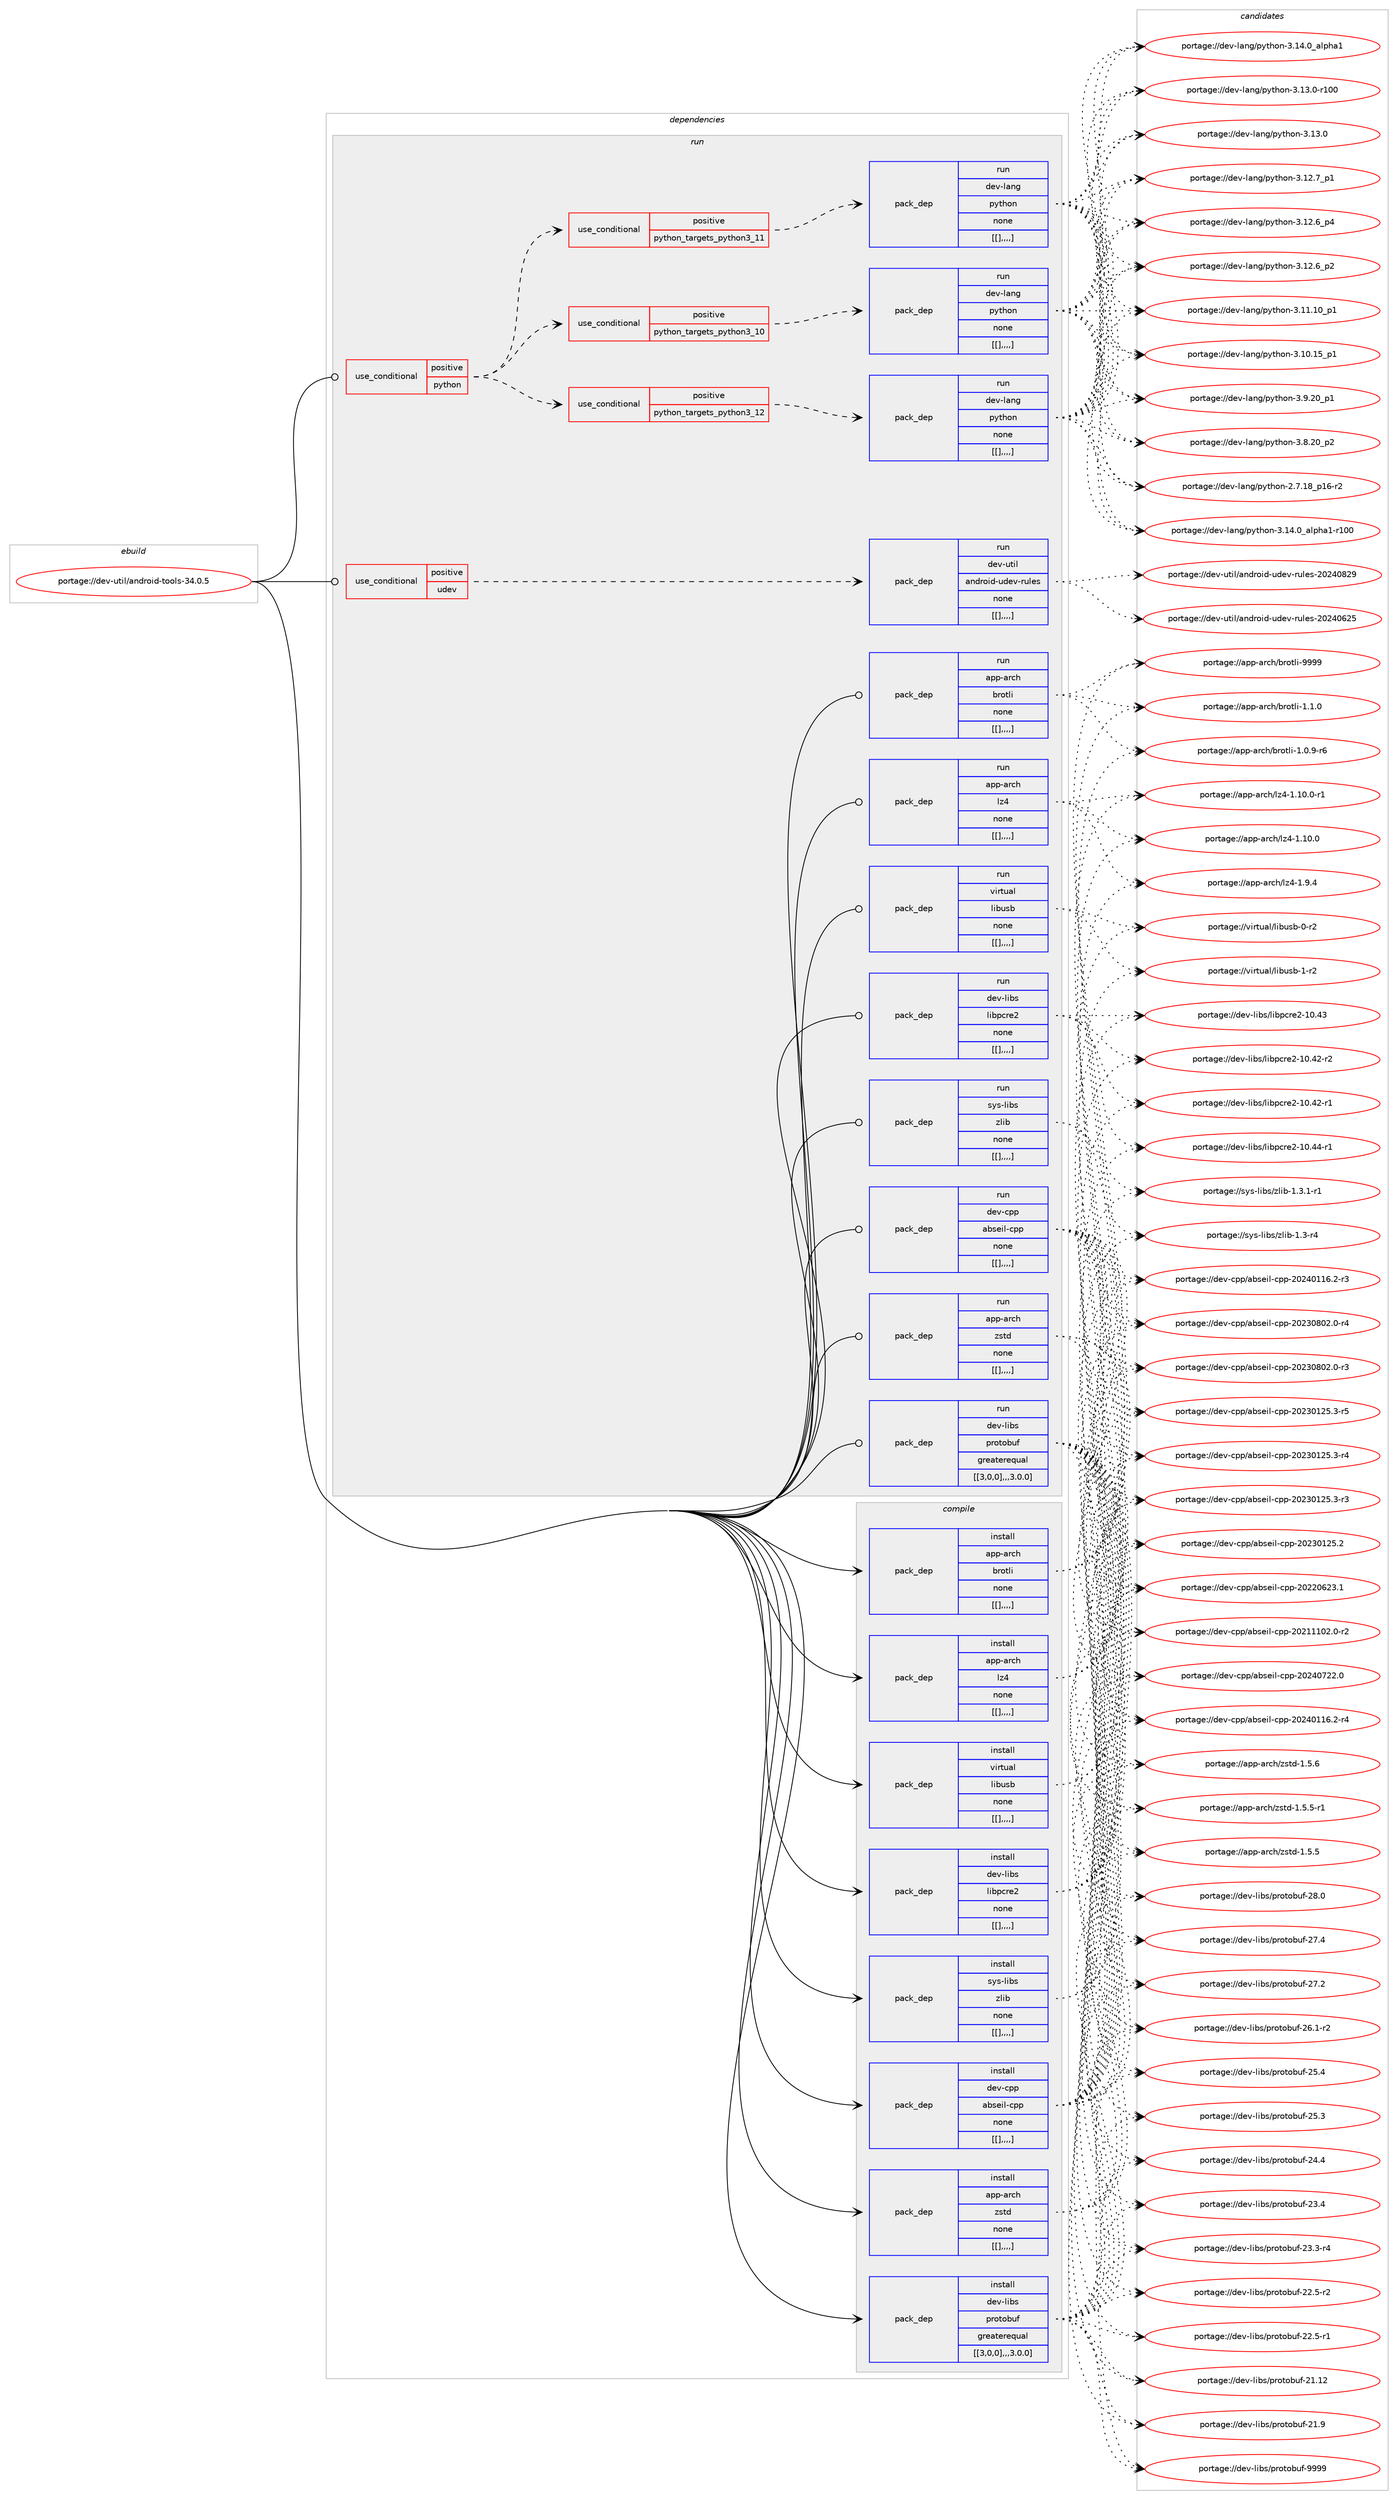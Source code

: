 digraph prolog {

# *************
# Graph options
# *************

newrank=true;
concentrate=true;
compound=true;
graph [rankdir=LR,fontname=Helvetica,fontsize=10,ranksep=1.5];#, ranksep=2.5, nodesep=0.2];
edge  [arrowhead=vee];
node  [fontname=Helvetica,fontsize=10];

# **********
# The ebuild
# **********

subgraph cluster_leftcol {
color=gray;
label=<<i>ebuild</i>>;
id [label="portage://dev-util/android-tools-34.0.5", color=red, width=4, href="../dev-util/android-tools-34.0.5.svg"];
}

# ****************
# The dependencies
# ****************

subgraph cluster_midcol {
color=gray;
label=<<i>dependencies</i>>;
subgraph cluster_compile {
fillcolor="#eeeeee";
style=filled;
label=<<i>compile</i>>;
subgraph pack157408 {
dependency222930 [label=<<TABLE BORDER="0" CELLBORDER="1" CELLSPACING="0" CELLPADDING="4" WIDTH="220"><TR><TD ROWSPAN="6" CELLPADDING="30">pack_dep</TD></TR><TR><TD WIDTH="110">install</TD></TR><TR><TD>app-arch</TD></TR><TR><TD>brotli</TD></TR><TR><TD>none</TD></TR><TR><TD>[[],,,,]</TD></TR></TABLE>>, shape=none, color=blue];
}
id:e -> dependency222930:w [weight=20,style="solid",arrowhead="vee"];
subgraph pack157410 {
dependency222935 [label=<<TABLE BORDER="0" CELLBORDER="1" CELLSPACING="0" CELLPADDING="4" WIDTH="220"><TR><TD ROWSPAN="6" CELLPADDING="30">pack_dep</TD></TR><TR><TD WIDTH="110">install</TD></TR><TR><TD>app-arch</TD></TR><TR><TD>lz4</TD></TR><TR><TD>none</TD></TR><TR><TD>[[],,,,]</TD></TR></TABLE>>, shape=none, color=blue];
}
id:e -> dependency222935:w [weight=20,style="solid",arrowhead="vee"];
subgraph pack157416 {
dependency222939 [label=<<TABLE BORDER="0" CELLBORDER="1" CELLSPACING="0" CELLPADDING="4" WIDTH="220"><TR><TD ROWSPAN="6" CELLPADDING="30">pack_dep</TD></TR><TR><TD WIDTH="110">install</TD></TR><TR><TD>app-arch</TD></TR><TR><TD>zstd</TD></TR><TR><TD>none</TD></TR><TR><TD>[[],,,,]</TD></TR></TABLE>>, shape=none, color=blue];
}
id:e -> dependency222939:w [weight=20,style="solid",arrowhead="vee"];
subgraph pack157418 {
dependency222941 [label=<<TABLE BORDER="0" CELLBORDER="1" CELLSPACING="0" CELLPADDING="4" WIDTH="220"><TR><TD ROWSPAN="6" CELLPADDING="30">pack_dep</TD></TR><TR><TD WIDTH="110">install</TD></TR><TR><TD>dev-cpp</TD></TR><TR><TD>abseil-cpp</TD></TR><TR><TD>none</TD></TR><TR><TD>[[],,,,]</TD></TR></TABLE>>, shape=none, color=blue];
}
id:e -> dependency222941:w [weight=20,style="solid",arrowhead="vee"];
subgraph pack157420 {
dependency222944 [label=<<TABLE BORDER="0" CELLBORDER="1" CELLSPACING="0" CELLPADDING="4" WIDTH="220"><TR><TD ROWSPAN="6" CELLPADDING="30">pack_dep</TD></TR><TR><TD WIDTH="110">install</TD></TR><TR><TD>dev-libs</TD></TR><TR><TD>libpcre2</TD></TR><TR><TD>none</TD></TR><TR><TD>[[],,,,]</TD></TR></TABLE>>, shape=none, color=blue];
}
id:e -> dependency222944:w [weight=20,style="solid",arrowhead="vee"];
subgraph pack157426 {
dependency222950 [label=<<TABLE BORDER="0" CELLBORDER="1" CELLSPACING="0" CELLPADDING="4" WIDTH="220"><TR><TD ROWSPAN="6" CELLPADDING="30">pack_dep</TD></TR><TR><TD WIDTH="110">install</TD></TR><TR><TD>dev-libs</TD></TR><TR><TD>protobuf</TD></TR><TR><TD>greaterequal</TD></TR><TR><TD>[[3,0,0],,,3.0.0]</TD></TR></TABLE>>, shape=none, color=blue];
}
id:e -> dependency222950:w [weight=20,style="solid",arrowhead="vee"];
subgraph pack157433 {
dependency222957 [label=<<TABLE BORDER="0" CELLBORDER="1" CELLSPACING="0" CELLPADDING="4" WIDTH="220"><TR><TD ROWSPAN="6" CELLPADDING="30">pack_dep</TD></TR><TR><TD WIDTH="110">install</TD></TR><TR><TD>sys-libs</TD></TR><TR><TD>zlib</TD></TR><TR><TD>none</TD></TR><TR><TD>[[],,,,]</TD></TR></TABLE>>, shape=none, color=blue];
}
id:e -> dependency222957:w [weight=20,style="solid",arrowhead="vee"];
subgraph pack157447 {
dependency222970 [label=<<TABLE BORDER="0" CELLBORDER="1" CELLSPACING="0" CELLPADDING="4" WIDTH="220"><TR><TD ROWSPAN="6" CELLPADDING="30">pack_dep</TD></TR><TR><TD WIDTH="110">install</TD></TR><TR><TD>virtual</TD></TR><TR><TD>libusb</TD></TR><TR><TD>none</TD></TR><TR><TD>[[],,,,]</TD></TR></TABLE>>, shape=none, color=blue];
}
id:e -> dependency222970:w [weight=20,style="solid",arrowhead="vee"];
}
subgraph cluster_compileandrun {
fillcolor="#eeeeee";
style=filled;
label=<<i>compile and run</i>>;
}
subgraph cluster_run {
fillcolor="#eeeeee";
style=filled;
label=<<i>run</i>>;
subgraph cond64018 {
dependency222974 [label=<<TABLE BORDER="0" CELLBORDER="1" CELLSPACING="0" CELLPADDING="4"><TR><TD ROWSPAN="3" CELLPADDING="10">use_conditional</TD></TR><TR><TD>positive</TD></TR><TR><TD>python</TD></TR></TABLE>>, shape=none, color=red];
subgraph cond64020 {
dependency222977 [label=<<TABLE BORDER="0" CELLBORDER="1" CELLSPACING="0" CELLPADDING="4"><TR><TD ROWSPAN="3" CELLPADDING="10">use_conditional</TD></TR><TR><TD>positive</TD></TR><TR><TD>python_targets_python3_10</TD></TR></TABLE>>, shape=none, color=red];
subgraph pack157453 {
dependency222981 [label=<<TABLE BORDER="0" CELLBORDER="1" CELLSPACING="0" CELLPADDING="4" WIDTH="220"><TR><TD ROWSPAN="6" CELLPADDING="30">pack_dep</TD></TR><TR><TD WIDTH="110">run</TD></TR><TR><TD>dev-lang</TD></TR><TR><TD>python</TD></TR><TR><TD>none</TD></TR><TR><TD>[[],,,,]</TD></TR></TABLE>>, shape=none, color=blue];
}
dependency222977:e -> dependency222981:w [weight=20,style="dashed",arrowhead="vee"];
}
dependency222974:e -> dependency222977:w [weight=20,style="dashed",arrowhead="vee"];
subgraph cond64024 {
dependency222987 [label=<<TABLE BORDER="0" CELLBORDER="1" CELLSPACING="0" CELLPADDING="4"><TR><TD ROWSPAN="3" CELLPADDING="10">use_conditional</TD></TR><TR><TD>positive</TD></TR><TR><TD>python_targets_python3_11</TD></TR></TABLE>>, shape=none, color=red];
subgraph pack157461 {
dependency222990 [label=<<TABLE BORDER="0" CELLBORDER="1" CELLSPACING="0" CELLPADDING="4" WIDTH="220"><TR><TD ROWSPAN="6" CELLPADDING="30">pack_dep</TD></TR><TR><TD WIDTH="110">run</TD></TR><TR><TD>dev-lang</TD></TR><TR><TD>python</TD></TR><TR><TD>none</TD></TR><TR><TD>[[],,,,]</TD></TR></TABLE>>, shape=none, color=blue];
}
dependency222987:e -> dependency222990:w [weight=20,style="dashed",arrowhead="vee"];
}
dependency222974:e -> dependency222987:w [weight=20,style="dashed",arrowhead="vee"];
subgraph cond64026 {
dependency222998 [label=<<TABLE BORDER="0" CELLBORDER="1" CELLSPACING="0" CELLPADDING="4"><TR><TD ROWSPAN="3" CELLPADDING="10">use_conditional</TD></TR><TR><TD>positive</TD></TR><TR><TD>python_targets_python3_12</TD></TR></TABLE>>, shape=none, color=red];
subgraph pack157471 {
dependency223011 [label=<<TABLE BORDER="0" CELLBORDER="1" CELLSPACING="0" CELLPADDING="4" WIDTH="220"><TR><TD ROWSPAN="6" CELLPADDING="30">pack_dep</TD></TR><TR><TD WIDTH="110">run</TD></TR><TR><TD>dev-lang</TD></TR><TR><TD>python</TD></TR><TR><TD>none</TD></TR><TR><TD>[[],,,,]</TD></TR></TABLE>>, shape=none, color=blue];
}
dependency222998:e -> dependency223011:w [weight=20,style="dashed",arrowhead="vee"];
}
dependency222974:e -> dependency222998:w [weight=20,style="dashed",arrowhead="vee"];
}
id:e -> dependency222974:w [weight=20,style="solid",arrowhead="odot"];
subgraph cond64030 {
dependency223016 [label=<<TABLE BORDER="0" CELLBORDER="1" CELLSPACING="0" CELLPADDING="4"><TR><TD ROWSPAN="3" CELLPADDING="10">use_conditional</TD></TR><TR><TD>positive</TD></TR><TR><TD>udev</TD></TR></TABLE>>, shape=none, color=red];
subgraph pack157496 {
dependency223034 [label=<<TABLE BORDER="0" CELLBORDER="1" CELLSPACING="0" CELLPADDING="4" WIDTH="220"><TR><TD ROWSPAN="6" CELLPADDING="30">pack_dep</TD></TR><TR><TD WIDTH="110">run</TD></TR><TR><TD>dev-util</TD></TR><TR><TD>android-udev-rules</TD></TR><TR><TD>none</TD></TR><TR><TD>[[],,,,]</TD></TR></TABLE>>, shape=none, color=blue];
}
dependency223016:e -> dependency223034:w [weight=20,style="dashed",arrowhead="vee"];
}
id:e -> dependency223016:w [weight=20,style="solid",arrowhead="odot"];
subgraph pack157499 {
dependency223046 [label=<<TABLE BORDER="0" CELLBORDER="1" CELLSPACING="0" CELLPADDING="4" WIDTH="220"><TR><TD ROWSPAN="6" CELLPADDING="30">pack_dep</TD></TR><TR><TD WIDTH="110">run</TD></TR><TR><TD>app-arch</TD></TR><TR><TD>brotli</TD></TR><TR><TD>none</TD></TR><TR><TD>[[],,,,]</TD></TR></TABLE>>, shape=none, color=blue];
}
id:e -> dependency223046:w [weight=20,style="solid",arrowhead="odot"];
subgraph pack157508 {
dependency223058 [label=<<TABLE BORDER="0" CELLBORDER="1" CELLSPACING="0" CELLPADDING="4" WIDTH="220"><TR><TD ROWSPAN="6" CELLPADDING="30">pack_dep</TD></TR><TR><TD WIDTH="110">run</TD></TR><TR><TD>app-arch</TD></TR><TR><TD>lz4</TD></TR><TR><TD>none</TD></TR><TR><TD>[[],,,,]</TD></TR></TABLE>>, shape=none, color=blue];
}
id:e -> dependency223058:w [weight=20,style="solid",arrowhead="odot"];
subgraph pack157516 {
dependency223060 [label=<<TABLE BORDER="0" CELLBORDER="1" CELLSPACING="0" CELLPADDING="4" WIDTH="220"><TR><TD ROWSPAN="6" CELLPADDING="30">pack_dep</TD></TR><TR><TD WIDTH="110">run</TD></TR><TR><TD>app-arch</TD></TR><TR><TD>zstd</TD></TR><TR><TD>none</TD></TR><TR><TD>[[],,,,]</TD></TR></TABLE>>, shape=none, color=blue];
}
id:e -> dependency223060:w [weight=20,style="solid",arrowhead="odot"];
subgraph pack157518 {
dependency223078 [label=<<TABLE BORDER="0" CELLBORDER="1" CELLSPACING="0" CELLPADDING="4" WIDTH="220"><TR><TD ROWSPAN="6" CELLPADDING="30">pack_dep</TD></TR><TR><TD WIDTH="110">run</TD></TR><TR><TD>dev-cpp</TD></TR><TR><TD>abseil-cpp</TD></TR><TR><TD>none</TD></TR><TR><TD>[[],,,,]</TD></TR></TABLE>>, shape=none, color=blue];
}
id:e -> dependency223078:w [weight=20,style="solid",arrowhead="odot"];
subgraph pack157545 {
dependency223142 [label=<<TABLE BORDER="0" CELLBORDER="1" CELLSPACING="0" CELLPADDING="4" WIDTH="220"><TR><TD ROWSPAN="6" CELLPADDING="30">pack_dep</TD></TR><TR><TD WIDTH="110">run</TD></TR><TR><TD>dev-libs</TD></TR><TR><TD>libpcre2</TD></TR><TR><TD>none</TD></TR><TR><TD>[[],,,,]</TD></TR></TABLE>>, shape=none, color=blue];
}
id:e -> dependency223142:w [weight=20,style="solid",arrowhead="odot"];
subgraph pack157581 {
dependency223146 [label=<<TABLE BORDER="0" CELLBORDER="1" CELLSPACING="0" CELLPADDING="4" WIDTH="220"><TR><TD ROWSPAN="6" CELLPADDING="30">pack_dep</TD></TR><TR><TD WIDTH="110">run</TD></TR><TR><TD>dev-libs</TD></TR><TR><TD>protobuf</TD></TR><TR><TD>greaterequal</TD></TR><TR><TD>[[3,0,0],,,3.0.0]</TD></TR></TABLE>>, shape=none, color=blue];
}
id:e -> dependency223146:w [weight=20,style="solid",arrowhead="odot"];
subgraph pack157595 {
dependency223167 [label=<<TABLE BORDER="0" CELLBORDER="1" CELLSPACING="0" CELLPADDING="4" WIDTH="220"><TR><TD ROWSPAN="6" CELLPADDING="30">pack_dep</TD></TR><TR><TD WIDTH="110">run</TD></TR><TR><TD>sys-libs</TD></TR><TR><TD>zlib</TD></TR><TR><TD>none</TD></TR><TR><TD>[[],,,,]</TD></TR></TABLE>>, shape=none, color=blue];
}
id:e -> dependency223167:w [weight=20,style="solid",arrowhead="odot"];
subgraph pack157599 {
dependency223174 [label=<<TABLE BORDER="0" CELLBORDER="1" CELLSPACING="0" CELLPADDING="4" WIDTH="220"><TR><TD ROWSPAN="6" CELLPADDING="30">pack_dep</TD></TR><TR><TD WIDTH="110">run</TD></TR><TR><TD>virtual</TD></TR><TR><TD>libusb</TD></TR><TR><TD>none</TD></TR><TR><TD>[[],,,,]</TD></TR></TABLE>>, shape=none, color=blue];
}
id:e -> dependency223174:w [weight=20,style="solid",arrowhead="odot"];
}
}

# **************
# The candidates
# **************

subgraph cluster_choices {
rank=same;
color=gray;
label=<<i>candidates</i>>;

subgraph choice157481 {
color=black;
nodesep=1;
choice9711211245971149910447981141111161081054557575757 [label="portage://app-arch/brotli-9999", color=red, width=4,href="../app-arch/brotli-9999.svg"];
choice971121124597114991044798114111116108105454946494648 [label="portage://app-arch/brotli-1.1.0", color=red, width=4,href="../app-arch/brotli-1.1.0.svg"];
choice9711211245971149910447981141111161081054549464846574511454 [label="portage://app-arch/brotli-1.0.9-r6", color=red, width=4,href="../app-arch/brotli-1.0.9-r6.svg"];
dependency222930:e -> choice9711211245971149910447981141111161081054557575757:w [style=dotted,weight="100"];
dependency222930:e -> choice971121124597114991044798114111116108105454946494648:w [style=dotted,weight="100"];
dependency222930:e -> choice9711211245971149910447981141111161081054549464846574511454:w [style=dotted,weight="100"];
}
subgraph choice157484 {
color=black;
nodesep=1;
choice971121124597114991044710812252454946494846484511449 [label="portage://app-arch/lz4-1.10.0-r1", color=red, width=4,href="../app-arch/lz4-1.10.0-r1.svg"];
choice97112112459711499104471081225245494649484648 [label="portage://app-arch/lz4-1.10.0", color=red, width=4,href="../app-arch/lz4-1.10.0.svg"];
choice971121124597114991044710812252454946574652 [label="portage://app-arch/lz4-1.9.4", color=red, width=4,href="../app-arch/lz4-1.9.4.svg"];
dependency222935:e -> choice971121124597114991044710812252454946494846484511449:w [style=dotted,weight="100"];
dependency222935:e -> choice97112112459711499104471081225245494649484648:w [style=dotted,weight="100"];
dependency222935:e -> choice971121124597114991044710812252454946574652:w [style=dotted,weight="100"];
}
subgraph choice157508 {
color=black;
nodesep=1;
choice9711211245971149910447122115116100454946534654 [label="portage://app-arch/zstd-1.5.6", color=red, width=4,href="../app-arch/zstd-1.5.6.svg"];
choice97112112459711499104471221151161004549465346534511449 [label="portage://app-arch/zstd-1.5.5-r1", color=red, width=4,href="../app-arch/zstd-1.5.5-r1.svg"];
choice9711211245971149910447122115116100454946534653 [label="portage://app-arch/zstd-1.5.5", color=red, width=4,href="../app-arch/zstd-1.5.5.svg"];
dependency222939:e -> choice9711211245971149910447122115116100454946534654:w [style=dotted,weight="100"];
dependency222939:e -> choice97112112459711499104471221151161004549465346534511449:w [style=dotted,weight="100"];
dependency222939:e -> choice9711211245971149910447122115116100454946534653:w [style=dotted,weight="100"];
}
subgraph choice157509 {
color=black;
nodesep=1;
choice100101118459911211247979811510110510845991121124550485052485550504648 [label="portage://dev-cpp/abseil-cpp-20240722.0", color=red, width=4,href="../dev-cpp/abseil-cpp-20240722.0.svg"];
choice1001011184599112112479798115101105108459911211245504850524849495446504511452 [label="portage://dev-cpp/abseil-cpp-20240116.2-r4", color=red, width=4,href="../dev-cpp/abseil-cpp-20240116.2-r4.svg"];
choice1001011184599112112479798115101105108459911211245504850524849495446504511451 [label="portage://dev-cpp/abseil-cpp-20240116.2-r3", color=red, width=4,href="../dev-cpp/abseil-cpp-20240116.2-r3.svg"];
choice1001011184599112112479798115101105108459911211245504850514856485046484511452 [label="portage://dev-cpp/abseil-cpp-20230802.0-r4", color=red, width=4,href="../dev-cpp/abseil-cpp-20230802.0-r4.svg"];
choice1001011184599112112479798115101105108459911211245504850514856485046484511451 [label="portage://dev-cpp/abseil-cpp-20230802.0-r3", color=red, width=4,href="../dev-cpp/abseil-cpp-20230802.0-r3.svg"];
choice1001011184599112112479798115101105108459911211245504850514849505346514511453 [label="portage://dev-cpp/abseil-cpp-20230125.3-r5", color=red, width=4,href="../dev-cpp/abseil-cpp-20230125.3-r5.svg"];
choice1001011184599112112479798115101105108459911211245504850514849505346514511452 [label="portage://dev-cpp/abseil-cpp-20230125.3-r4", color=red, width=4,href="../dev-cpp/abseil-cpp-20230125.3-r4.svg"];
choice1001011184599112112479798115101105108459911211245504850514849505346514511451 [label="portage://dev-cpp/abseil-cpp-20230125.3-r3", color=red, width=4,href="../dev-cpp/abseil-cpp-20230125.3-r3.svg"];
choice100101118459911211247979811510110510845991121124550485051484950534650 [label="portage://dev-cpp/abseil-cpp-20230125.2", color=red, width=4,href="../dev-cpp/abseil-cpp-20230125.2.svg"];
choice100101118459911211247979811510110510845991121124550485050485450514649 [label="portage://dev-cpp/abseil-cpp-20220623.1", color=red, width=4,href="../dev-cpp/abseil-cpp-20220623.1.svg"];
choice1001011184599112112479798115101105108459911211245504850494949485046484511450 [label="portage://dev-cpp/abseil-cpp-20211102.0-r2", color=red, width=4,href="../dev-cpp/abseil-cpp-20211102.0-r2.svg"];
dependency222941:e -> choice100101118459911211247979811510110510845991121124550485052485550504648:w [style=dotted,weight="100"];
dependency222941:e -> choice1001011184599112112479798115101105108459911211245504850524849495446504511452:w [style=dotted,weight="100"];
dependency222941:e -> choice1001011184599112112479798115101105108459911211245504850524849495446504511451:w [style=dotted,weight="100"];
dependency222941:e -> choice1001011184599112112479798115101105108459911211245504850514856485046484511452:w [style=dotted,weight="100"];
dependency222941:e -> choice1001011184599112112479798115101105108459911211245504850514856485046484511451:w [style=dotted,weight="100"];
dependency222941:e -> choice1001011184599112112479798115101105108459911211245504850514849505346514511453:w [style=dotted,weight="100"];
dependency222941:e -> choice1001011184599112112479798115101105108459911211245504850514849505346514511452:w [style=dotted,weight="100"];
dependency222941:e -> choice1001011184599112112479798115101105108459911211245504850514849505346514511451:w [style=dotted,weight="100"];
dependency222941:e -> choice100101118459911211247979811510110510845991121124550485051484950534650:w [style=dotted,weight="100"];
dependency222941:e -> choice100101118459911211247979811510110510845991121124550485050485450514649:w [style=dotted,weight="100"];
dependency222941:e -> choice1001011184599112112479798115101105108459911211245504850494949485046484511450:w [style=dotted,weight="100"];
}
subgraph choice157522 {
color=black;
nodesep=1;
choice1001011184510810598115471081059811299114101504549484652524511449 [label="portage://dev-libs/libpcre2-10.44-r1", color=red, width=4,href="../dev-libs/libpcre2-10.44-r1.svg"];
choice100101118451081059811547108105981129911410150454948465251 [label="portage://dev-libs/libpcre2-10.43", color=red, width=4,href="../dev-libs/libpcre2-10.43.svg"];
choice1001011184510810598115471081059811299114101504549484652504511450 [label="portage://dev-libs/libpcre2-10.42-r2", color=red, width=4,href="../dev-libs/libpcre2-10.42-r2.svg"];
choice1001011184510810598115471081059811299114101504549484652504511449 [label="portage://dev-libs/libpcre2-10.42-r1", color=red, width=4,href="../dev-libs/libpcre2-10.42-r1.svg"];
dependency222944:e -> choice1001011184510810598115471081059811299114101504549484652524511449:w [style=dotted,weight="100"];
dependency222944:e -> choice100101118451081059811547108105981129911410150454948465251:w [style=dotted,weight="100"];
dependency222944:e -> choice1001011184510810598115471081059811299114101504549484652504511450:w [style=dotted,weight="100"];
dependency222944:e -> choice1001011184510810598115471081059811299114101504549484652504511449:w [style=dotted,weight="100"];
}
subgraph choice157530 {
color=black;
nodesep=1;
choice100101118451081059811547112114111116111981171024557575757 [label="portage://dev-libs/protobuf-9999", color=red, width=4,href="../dev-libs/protobuf-9999.svg"];
choice100101118451081059811547112114111116111981171024550564648 [label="portage://dev-libs/protobuf-28.0", color=red, width=4,href="../dev-libs/protobuf-28.0.svg"];
choice100101118451081059811547112114111116111981171024550554652 [label="portage://dev-libs/protobuf-27.4", color=red, width=4,href="../dev-libs/protobuf-27.4.svg"];
choice100101118451081059811547112114111116111981171024550554650 [label="portage://dev-libs/protobuf-27.2", color=red, width=4,href="../dev-libs/protobuf-27.2.svg"];
choice1001011184510810598115471121141111161119811710245505446494511450 [label="portage://dev-libs/protobuf-26.1-r2", color=red, width=4,href="../dev-libs/protobuf-26.1-r2.svg"];
choice100101118451081059811547112114111116111981171024550534652 [label="portage://dev-libs/protobuf-25.4", color=red, width=4,href="../dev-libs/protobuf-25.4.svg"];
choice100101118451081059811547112114111116111981171024550534651 [label="portage://dev-libs/protobuf-25.3", color=red, width=4,href="../dev-libs/protobuf-25.3.svg"];
choice100101118451081059811547112114111116111981171024550524652 [label="portage://dev-libs/protobuf-24.4", color=red, width=4,href="../dev-libs/protobuf-24.4.svg"];
choice100101118451081059811547112114111116111981171024550514652 [label="portage://dev-libs/protobuf-23.4", color=red, width=4,href="../dev-libs/protobuf-23.4.svg"];
choice1001011184510810598115471121141111161119811710245505146514511452 [label="portage://dev-libs/protobuf-23.3-r4", color=red, width=4,href="../dev-libs/protobuf-23.3-r4.svg"];
choice1001011184510810598115471121141111161119811710245505046534511450 [label="portage://dev-libs/protobuf-22.5-r2", color=red, width=4,href="../dev-libs/protobuf-22.5-r2.svg"];
choice1001011184510810598115471121141111161119811710245505046534511449 [label="portage://dev-libs/protobuf-22.5-r1", color=red, width=4,href="../dev-libs/protobuf-22.5-r1.svg"];
choice10010111845108105981154711211411111611198117102455049464950 [label="portage://dev-libs/protobuf-21.12", color=red, width=4,href="../dev-libs/protobuf-21.12.svg"];
choice100101118451081059811547112114111116111981171024550494657 [label="portage://dev-libs/protobuf-21.9", color=red, width=4,href="../dev-libs/protobuf-21.9.svg"];
dependency222950:e -> choice100101118451081059811547112114111116111981171024557575757:w [style=dotted,weight="100"];
dependency222950:e -> choice100101118451081059811547112114111116111981171024550564648:w [style=dotted,weight="100"];
dependency222950:e -> choice100101118451081059811547112114111116111981171024550554652:w [style=dotted,weight="100"];
dependency222950:e -> choice100101118451081059811547112114111116111981171024550554650:w [style=dotted,weight="100"];
dependency222950:e -> choice1001011184510810598115471121141111161119811710245505446494511450:w [style=dotted,weight="100"];
dependency222950:e -> choice100101118451081059811547112114111116111981171024550534652:w [style=dotted,weight="100"];
dependency222950:e -> choice100101118451081059811547112114111116111981171024550534651:w [style=dotted,weight="100"];
dependency222950:e -> choice100101118451081059811547112114111116111981171024550524652:w [style=dotted,weight="100"];
dependency222950:e -> choice100101118451081059811547112114111116111981171024550514652:w [style=dotted,weight="100"];
dependency222950:e -> choice1001011184510810598115471121141111161119811710245505146514511452:w [style=dotted,weight="100"];
dependency222950:e -> choice1001011184510810598115471121141111161119811710245505046534511450:w [style=dotted,weight="100"];
dependency222950:e -> choice1001011184510810598115471121141111161119811710245505046534511449:w [style=dotted,weight="100"];
dependency222950:e -> choice10010111845108105981154711211411111611198117102455049464950:w [style=dotted,weight="100"];
dependency222950:e -> choice100101118451081059811547112114111116111981171024550494657:w [style=dotted,weight="100"];
}
subgraph choice157545 {
color=black;
nodesep=1;
choice115121115451081059811547122108105984549465146494511449 [label="portage://sys-libs/zlib-1.3.1-r1", color=red, width=4,href="../sys-libs/zlib-1.3.1-r1.svg"];
choice11512111545108105981154712210810598454946514511452 [label="portage://sys-libs/zlib-1.3-r4", color=red, width=4,href="../sys-libs/zlib-1.3-r4.svg"];
dependency222957:e -> choice115121115451081059811547122108105984549465146494511449:w [style=dotted,weight="100"];
dependency222957:e -> choice11512111545108105981154712210810598454946514511452:w [style=dotted,weight="100"];
}
subgraph choice157551 {
color=black;
nodesep=1;
choice1181051141161179710847108105981171159845494511450 [label="portage://virtual/libusb-1-r2", color=red, width=4,href="../virtual/libusb-1-r2.svg"];
choice1181051141161179710847108105981171159845484511450 [label="portage://virtual/libusb-0-r2", color=red, width=4,href="../virtual/libusb-0-r2.svg"];
dependency222970:e -> choice1181051141161179710847108105981171159845494511450:w [style=dotted,weight="100"];
dependency222970:e -> choice1181051141161179710847108105981171159845484511450:w [style=dotted,weight="100"];
}
subgraph choice157553 {
color=black;
nodesep=1;
choice100101118451089711010347112121116104111110455146495246489597108112104974945114494848 [label="portage://dev-lang/python-3.14.0_alpha1-r100", color=red, width=4,href="../dev-lang/python-3.14.0_alpha1-r100.svg"];
choice1001011184510897110103471121211161041111104551464952464895971081121049749 [label="portage://dev-lang/python-3.14.0_alpha1", color=red, width=4,href="../dev-lang/python-3.14.0_alpha1.svg"];
choice1001011184510897110103471121211161041111104551464951464845114494848 [label="portage://dev-lang/python-3.13.0-r100", color=red, width=4,href="../dev-lang/python-3.13.0-r100.svg"];
choice10010111845108971101034711212111610411111045514649514648 [label="portage://dev-lang/python-3.13.0", color=red, width=4,href="../dev-lang/python-3.13.0.svg"];
choice100101118451089711010347112121116104111110455146495046559511249 [label="portage://dev-lang/python-3.12.7_p1", color=red, width=4,href="../dev-lang/python-3.12.7_p1.svg"];
choice100101118451089711010347112121116104111110455146495046549511252 [label="portage://dev-lang/python-3.12.6_p4", color=red, width=4,href="../dev-lang/python-3.12.6_p4.svg"];
choice100101118451089711010347112121116104111110455146495046549511250 [label="portage://dev-lang/python-3.12.6_p2", color=red, width=4,href="../dev-lang/python-3.12.6_p2.svg"];
choice10010111845108971101034711212111610411111045514649494649489511249 [label="portage://dev-lang/python-3.11.10_p1", color=red, width=4,href="../dev-lang/python-3.11.10_p1.svg"];
choice10010111845108971101034711212111610411111045514649484649539511249 [label="portage://dev-lang/python-3.10.15_p1", color=red, width=4,href="../dev-lang/python-3.10.15_p1.svg"];
choice100101118451089711010347112121116104111110455146574650489511249 [label="portage://dev-lang/python-3.9.20_p1", color=red, width=4,href="../dev-lang/python-3.9.20_p1.svg"];
choice100101118451089711010347112121116104111110455146564650489511250 [label="portage://dev-lang/python-3.8.20_p2", color=red, width=4,href="../dev-lang/python-3.8.20_p2.svg"];
choice100101118451089711010347112121116104111110455046554649569511249544511450 [label="portage://dev-lang/python-2.7.18_p16-r2", color=red, width=4,href="../dev-lang/python-2.7.18_p16-r2.svg"];
dependency222981:e -> choice100101118451089711010347112121116104111110455146495246489597108112104974945114494848:w [style=dotted,weight="100"];
dependency222981:e -> choice1001011184510897110103471121211161041111104551464952464895971081121049749:w [style=dotted,weight="100"];
dependency222981:e -> choice1001011184510897110103471121211161041111104551464951464845114494848:w [style=dotted,weight="100"];
dependency222981:e -> choice10010111845108971101034711212111610411111045514649514648:w [style=dotted,weight="100"];
dependency222981:e -> choice100101118451089711010347112121116104111110455146495046559511249:w [style=dotted,weight="100"];
dependency222981:e -> choice100101118451089711010347112121116104111110455146495046549511252:w [style=dotted,weight="100"];
dependency222981:e -> choice100101118451089711010347112121116104111110455146495046549511250:w [style=dotted,weight="100"];
dependency222981:e -> choice10010111845108971101034711212111610411111045514649494649489511249:w [style=dotted,weight="100"];
dependency222981:e -> choice10010111845108971101034711212111610411111045514649484649539511249:w [style=dotted,weight="100"];
dependency222981:e -> choice100101118451089711010347112121116104111110455146574650489511249:w [style=dotted,weight="100"];
dependency222981:e -> choice100101118451089711010347112121116104111110455146564650489511250:w [style=dotted,weight="100"];
dependency222981:e -> choice100101118451089711010347112121116104111110455046554649569511249544511450:w [style=dotted,weight="100"];
}
subgraph choice157561 {
color=black;
nodesep=1;
choice100101118451089711010347112121116104111110455146495246489597108112104974945114494848 [label="portage://dev-lang/python-3.14.0_alpha1-r100", color=red, width=4,href="../dev-lang/python-3.14.0_alpha1-r100.svg"];
choice1001011184510897110103471121211161041111104551464952464895971081121049749 [label="portage://dev-lang/python-3.14.0_alpha1", color=red, width=4,href="../dev-lang/python-3.14.0_alpha1.svg"];
choice1001011184510897110103471121211161041111104551464951464845114494848 [label="portage://dev-lang/python-3.13.0-r100", color=red, width=4,href="../dev-lang/python-3.13.0-r100.svg"];
choice10010111845108971101034711212111610411111045514649514648 [label="portage://dev-lang/python-3.13.0", color=red, width=4,href="../dev-lang/python-3.13.0.svg"];
choice100101118451089711010347112121116104111110455146495046559511249 [label="portage://dev-lang/python-3.12.7_p1", color=red, width=4,href="../dev-lang/python-3.12.7_p1.svg"];
choice100101118451089711010347112121116104111110455146495046549511252 [label="portage://dev-lang/python-3.12.6_p4", color=red, width=4,href="../dev-lang/python-3.12.6_p4.svg"];
choice100101118451089711010347112121116104111110455146495046549511250 [label="portage://dev-lang/python-3.12.6_p2", color=red, width=4,href="../dev-lang/python-3.12.6_p2.svg"];
choice10010111845108971101034711212111610411111045514649494649489511249 [label="portage://dev-lang/python-3.11.10_p1", color=red, width=4,href="../dev-lang/python-3.11.10_p1.svg"];
choice10010111845108971101034711212111610411111045514649484649539511249 [label="portage://dev-lang/python-3.10.15_p1", color=red, width=4,href="../dev-lang/python-3.10.15_p1.svg"];
choice100101118451089711010347112121116104111110455146574650489511249 [label="portage://dev-lang/python-3.9.20_p1", color=red, width=4,href="../dev-lang/python-3.9.20_p1.svg"];
choice100101118451089711010347112121116104111110455146564650489511250 [label="portage://dev-lang/python-3.8.20_p2", color=red, width=4,href="../dev-lang/python-3.8.20_p2.svg"];
choice100101118451089711010347112121116104111110455046554649569511249544511450 [label="portage://dev-lang/python-2.7.18_p16-r2", color=red, width=4,href="../dev-lang/python-2.7.18_p16-r2.svg"];
dependency222990:e -> choice100101118451089711010347112121116104111110455146495246489597108112104974945114494848:w [style=dotted,weight="100"];
dependency222990:e -> choice1001011184510897110103471121211161041111104551464952464895971081121049749:w [style=dotted,weight="100"];
dependency222990:e -> choice1001011184510897110103471121211161041111104551464951464845114494848:w [style=dotted,weight="100"];
dependency222990:e -> choice10010111845108971101034711212111610411111045514649514648:w [style=dotted,weight="100"];
dependency222990:e -> choice100101118451089711010347112121116104111110455146495046559511249:w [style=dotted,weight="100"];
dependency222990:e -> choice100101118451089711010347112121116104111110455146495046549511252:w [style=dotted,weight="100"];
dependency222990:e -> choice100101118451089711010347112121116104111110455146495046549511250:w [style=dotted,weight="100"];
dependency222990:e -> choice10010111845108971101034711212111610411111045514649494649489511249:w [style=dotted,weight="100"];
dependency222990:e -> choice10010111845108971101034711212111610411111045514649484649539511249:w [style=dotted,weight="100"];
dependency222990:e -> choice100101118451089711010347112121116104111110455146574650489511249:w [style=dotted,weight="100"];
dependency222990:e -> choice100101118451089711010347112121116104111110455146564650489511250:w [style=dotted,weight="100"];
dependency222990:e -> choice100101118451089711010347112121116104111110455046554649569511249544511450:w [style=dotted,weight="100"];
}
subgraph choice157570 {
color=black;
nodesep=1;
choice100101118451089711010347112121116104111110455146495246489597108112104974945114494848 [label="portage://dev-lang/python-3.14.0_alpha1-r100", color=red, width=4,href="../dev-lang/python-3.14.0_alpha1-r100.svg"];
choice1001011184510897110103471121211161041111104551464952464895971081121049749 [label="portage://dev-lang/python-3.14.0_alpha1", color=red, width=4,href="../dev-lang/python-3.14.0_alpha1.svg"];
choice1001011184510897110103471121211161041111104551464951464845114494848 [label="portage://dev-lang/python-3.13.0-r100", color=red, width=4,href="../dev-lang/python-3.13.0-r100.svg"];
choice10010111845108971101034711212111610411111045514649514648 [label="portage://dev-lang/python-3.13.0", color=red, width=4,href="../dev-lang/python-3.13.0.svg"];
choice100101118451089711010347112121116104111110455146495046559511249 [label="portage://dev-lang/python-3.12.7_p1", color=red, width=4,href="../dev-lang/python-3.12.7_p1.svg"];
choice100101118451089711010347112121116104111110455146495046549511252 [label="portage://dev-lang/python-3.12.6_p4", color=red, width=4,href="../dev-lang/python-3.12.6_p4.svg"];
choice100101118451089711010347112121116104111110455146495046549511250 [label="portage://dev-lang/python-3.12.6_p2", color=red, width=4,href="../dev-lang/python-3.12.6_p2.svg"];
choice10010111845108971101034711212111610411111045514649494649489511249 [label="portage://dev-lang/python-3.11.10_p1", color=red, width=4,href="../dev-lang/python-3.11.10_p1.svg"];
choice10010111845108971101034711212111610411111045514649484649539511249 [label="portage://dev-lang/python-3.10.15_p1", color=red, width=4,href="../dev-lang/python-3.10.15_p1.svg"];
choice100101118451089711010347112121116104111110455146574650489511249 [label="portage://dev-lang/python-3.9.20_p1", color=red, width=4,href="../dev-lang/python-3.9.20_p1.svg"];
choice100101118451089711010347112121116104111110455146564650489511250 [label="portage://dev-lang/python-3.8.20_p2", color=red, width=4,href="../dev-lang/python-3.8.20_p2.svg"];
choice100101118451089711010347112121116104111110455046554649569511249544511450 [label="portage://dev-lang/python-2.7.18_p16-r2", color=red, width=4,href="../dev-lang/python-2.7.18_p16-r2.svg"];
dependency223011:e -> choice100101118451089711010347112121116104111110455146495246489597108112104974945114494848:w [style=dotted,weight="100"];
dependency223011:e -> choice1001011184510897110103471121211161041111104551464952464895971081121049749:w [style=dotted,weight="100"];
dependency223011:e -> choice1001011184510897110103471121211161041111104551464951464845114494848:w [style=dotted,weight="100"];
dependency223011:e -> choice10010111845108971101034711212111610411111045514649514648:w [style=dotted,weight="100"];
dependency223011:e -> choice100101118451089711010347112121116104111110455146495046559511249:w [style=dotted,weight="100"];
dependency223011:e -> choice100101118451089711010347112121116104111110455146495046549511252:w [style=dotted,weight="100"];
dependency223011:e -> choice100101118451089711010347112121116104111110455146495046549511250:w [style=dotted,weight="100"];
dependency223011:e -> choice10010111845108971101034711212111610411111045514649494649489511249:w [style=dotted,weight="100"];
dependency223011:e -> choice10010111845108971101034711212111610411111045514649484649539511249:w [style=dotted,weight="100"];
dependency223011:e -> choice100101118451089711010347112121116104111110455146574650489511249:w [style=dotted,weight="100"];
dependency223011:e -> choice100101118451089711010347112121116104111110455146564650489511250:w [style=dotted,weight="100"];
dependency223011:e -> choice100101118451089711010347112121116104111110455046554649569511249544511450:w [style=dotted,weight="100"];
}
subgraph choice157579 {
color=black;
nodesep=1;
choice1001011184511711610510847971101001141111051004511710010111845114117108101115455048505248565057 [label="portage://dev-util/android-udev-rules-20240829", color=red, width=4,href="../dev-util/android-udev-rules-20240829.svg"];
choice1001011184511711610510847971101001141111051004511710010111845114117108101115455048505248545053 [label="portage://dev-util/android-udev-rules-20240625", color=red, width=4,href="../dev-util/android-udev-rules-20240625.svg"];
dependency223034:e -> choice1001011184511711610510847971101001141111051004511710010111845114117108101115455048505248565057:w [style=dotted,weight="100"];
dependency223034:e -> choice1001011184511711610510847971101001141111051004511710010111845114117108101115455048505248545053:w [style=dotted,weight="100"];
}
subgraph choice157583 {
color=black;
nodesep=1;
choice9711211245971149910447981141111161081054557575757 [label="portage://app-arch/brotli-9999", color=red, width=4,href="../app-arch/brotli-9999.svg"];
choice971121124597114991044798114111116108105454946494648 [label="portage://app-arch/brotli-1.1.0", color=red, width=4,href="../app-arch/brotli-1.1.0.svg"];
choice9711211245971149910447981141111161081054549464846574511454 [label="portage://app-arch/brotli-1.0.9-r6", color=red, width=4,href="../app-arch/brotli-1.0.9-r6.svg"];
dependency223046:e -> choice9711211245971149910447981141111161081054557575757:w [style=dotted,weight="100"];
dependency223046:e -> choice971121124597114991044798114111116108105454946494648:w [style=dotted,weight="100"];
dependency223046:e -> choice9711211245971149910447981141111161081054549464846574511454:w [style=dotted,weight="100"];
}
subgraph choice157586 {
color=black;
nodesep=1;
choice971121124597114991044710812252454946494846484511449 [label="portage://app-arch/lz4-1.10.0-r1", color=red, width=4,href="../app-arch/lz4-1.10.0-r1.svg"];
choice97112112459711499104471081225245494649484648 [label="portage://app-arch/lz4-1.10.0", color=red, width=4,href="../app-arch/lz4-1.10.0.svg"];
choice971121124597114991044710812252454946574652 [label="portage://app-arch/lz4-1.9.4", color=red, width=4,href="../app-arch/lz4-1.9.4.svg"];
dependency223058:e -> choice971121124597114991044710812252454946494846484511449:w [style=dotted,weight="100"];
dependency223058:e -> choice97112112459711499104471081225245494649484648:w [style=dotted,weight="100"];
dependency223058:e -> choice971121124597114991044710812252454946574652:w [style=dotted,weight="100"];
}
subgraph choice157590 {
color=black;
nodesep=1;
choice9711211245971149910447122115116100454946534654 [label="portage://app-arch/zstd-1.5.6", color=red, width=4,href="../app-arch/zstd-1.5.6.svg"];
choice97112112459711499104471221151161004549465346534511449 [label="portage://app-arch/zstd-1.5.5-r1", color=red, width=4,href="../app-arch/zstd-1.5.5-r1.svg"];
choice9711211245971149910447122115116100454946534653 [label="portage://app-arch/zstd-1.5.5", color=red, width=4,href="../app-arch/zstd-1.5.5.svg"];
dependency223060:e -> choice9711211245971149910447122115116100454946534654:w [style=dotted,weight="100"];
dependency223060:e -> choice97112112459711499104471221151161004549465346534511449:w [style=dotted,weight="100"];
dependency223060:e -> choice9711211245971149910447122115116100454946534653:w [style=dotted,weight="100"];
}
subgraph choice157593 {
color=black;
nodesep=1;
choice100101118459911211247979811510110510845991121124550485052485550504648 [label="portage://dev-cpp/abseil-cpp-20240722.0", color=red, width=4,href="../dev-cpp/abseil-cpp-20240722.0.svg"];
choice1001011184599112112479798115101105108459911211245504850524849495446504511452 [label="portage://dev-cpp/abseil-cpp-20240116.2-r4", color=red, width=4,href="../dev-cpp/abseil-cpp-20240116.2-r4.svg"];
choice1001011184599112112479798115101105108459911211245504850524849495446504511451 [label="portage://dev-cpp/abseil-cpp-20240116.2-r3", color=red, width=4,href="../dev-cpp/abseil-cpp-20240116.2-r3.svg"];
choice1001011184599112112479798115101105108459911211245504850514856485046484511452 [label="portage://dev-cpp/abseil-cpp-20230802.0-r4", color=red, width=4,href="../dev-cpp/abseil-cpp-20230802.0-r4.svg"];
choice1001011184599112112479798115101105108459911211245504850514856485046484511451 [label="portage://dev-cpp/abseil-cpp-20230802.0-r3", color=red, width=4,href="../dev-cpp/abseil-cpp-20230802.0-r3.svg"];
choice1001011184599112112479798115101105108459911211245504850514849505346514511453 [label="portage://dev-cpp/abseil-cpp-20230125.3-r5", color=red, width=4,href="../dev-cpp/abseil-cpp-20230125.3-r5.svg"];
choice1001011184599112112479798115101105108459911211245504850514849505346514511452 [label="portage://dev-cpp/abseil-cpp-20230125.3-r4", color=red, width=4,href="../dev-cpp/abseil-cpp-20230125.3-r4.svg"];
choice1001011184599112112479798115101105108459911211245504850514849505346514511451 [label="portage://dev-cpp/abseil-cpp-20230125.3-r3", color=red, width=4,href="../dev-cpp/abseil-cpp-20230125.3-r3.svg"];
choice100101118459911211247979811510110510845991121124550485051484950534650 [label="portage://dev-cpp/abseil-cpp-20230125.2", color=red, width=4,href="../dev-cpp/abseil-cpp-20230125.2.svg"];
choice100101118459911211247979811510110510845991121124550485050485450514649 [label="portage://dev-cpp/abseil-cpp-20220623.1", color=red, width=4,href="../dev-cpp/abseil-cpp-20220623.1.svg"];
choice1001011184599112112479798115101105108459911211245504850494949485046484511450 [label="portage://dev-cpp/abseil-cpp-20211102.0-r2", color=red, width=4,href="../dev-cpp/abseil-cpp-20211102.0-r2.svg"];
dependency223078:e -> choice100101118459911211247979811510110510845991121124550485052485550504648:w [style=dotted,weight="100"];
dependency223078:e -> choice1001011184599112112479798115101105108459911211245504850524849495446504511452:w [style=dotted,weight="100"];
dependency223078:e -> choice1001011184599112112479798115101105108459911211245504850524849495446504511451:w [style=dotted,weight="100"];
dependency223078:e -> choice1001011184599112112479798115101105108459911211245504850514856485046484511452:w [style=dotted,weight="100"];
dependency223078:e -> choice1001011184599112112479798115101105108459911211245504850514856485046484511451:w [style=dotted,weight="100"];
dependency223078:e -> choice1001011184599112112479798115101105108459911211245504850514849505346514511453:w [style=dotted,weight="100"];
dependency223078:e -> choice1001011184599112112479798115101105108459911211245504850514849505346514511452:w [style=dotted,weight="100"];
dependency223078:e -> choice1001011184599112112479798115101105108459911211245504850514849505346514511451:w [style=dotted,weight="100"];
dependency223078:e -> choice100101118459911211247979811510110510845991121124550485051484950534650:w [style=dotted,weight="100"];
dependency223078:e -> choice100101118459911211247979811510110510845991121124550485050485450514649:w [style=dotted,weight="100"];
dependency223078:e -> choice1001011184599112112479798115101105108459911211245504850494949485046484511450:w [style=dotted,weight="100"];
}
subgraph choice157598 {
color=black;
nodesep=1;
choice1001011184510810598115471081059811299114101504549484652524511449 [label="portage://dev-libs/libpcre2-10.44-r1", color=red, width=4,href="../dev-libs/libpcre2-10.44-r1.svg"];
choice100101118451081059811547108105981129911410150454948465251 [label="portage://dev-libs/libpcre2-10.43", color=red, width=4,href="../dev-libs/libpcre2-10.43.svg"];
choice1001011184510810598115471081059811299114101504549484652504511450 [label="portage://dev-libs/libpcre2-10.42-r2", color=red, width=4,href="../dev-libs/libpcre2-10.42-r2.svg"];
choice1001011184510810598115471081059811299114101504549484652504511449 [label="portage://dev-libs/libpcre2-10.42-r1", color=red, width=4,href="../dev-libs/libpcre2-10.42-r1.svg"];
dependency223142:e -> choice1001011184510810598115471081059811299114101504549484652524511449:w [style=dotted,weight="100"];
dependency223142:e -> choice100101118451081059811547108105981129911410150454948465251:w [style=dotted,weight="100"];
dependency223142:e -> choice1001011184510810598115471081059811299114101504549484652504511450:w [style=dotted,weight="100"];
dependency223142:e -> choice1001011184510810598115471081059811299114101504549484652504511449:w [style=dotted,weight="100"];
}
subgraph choice157603 {
color=black;
nodesep=1;
choice100101118451081059811547112114111116111981171024557575757 [label="portage://dev-libs/protobuf-9999", color=red, width=4,href="../dev-libs/protobuf-9999.svg"];
choice100101118451081059811547112114111116111981171024550564648 [label="portage://dev-libs/protobuf-28.0", color=red, width=4,href="../dev-libs/protobuf-28.0.svg"];
choice100101118451081059811547112114111116111981171024550554652 [label="portage://dev-libs/protobuf-27.4", color=red, width=4,href="../dev-libs/protobuf-27.4.svg"];
choice100101118451081059811547112114111116111981171024550554650 [label="portage://dev-libs/protobuf-27.2", color=red, width=4,href="../dev-libs/protobuf-27.2.svg"];
choice1001011184510810598115471121141111161119811710245505446494511450 [label="portage://dev-libs/protobuf-26.1-r2", color=red, width=4,href="../dev-libs/protobuf-26.1-r2.svg"];
choice100101118451081059811547112114111116111981171024550534652 [label="portage://dev-libs/protobuf-25.4", color=red, width=4,href="../dev-libs/protobuf-25.4.svg"];
choice100101118451081059811547112114111116111981171024550534651 [label="portage://dev-libs/protobuf-25.3", color=red, width=4,href="../dev-libs/protobuf-25.3.svg"];
choice100101118451081059811547112114111116111981171024550524652 [label="portage://dev-libs/protobuf-24.4", color=red, width=4,href="../dev-libs/protobuf-24.4.svg"];
choice100101118451081059811547112114111116111981171024550514652 [label="portage://dev-libs/protobuf-23.4", color=red, width=4,href="../dev-libs/protobuf-23.4.svg"];
choice1001011184510810598115471121141111161119811710245505146514511452 [label="portage://dev-libs/protobuf-23.3-r4", color=red, width=4,href="../dev-libs/protobuf-23.3-r4.svg"];
choice1001011184510810598115471121141111161119811710245505046534511450 [label="portage://dev-libs/protobuf-22.5-r2", color=red, width=4,href="../dev-libs/protobuf-22.5-r2.svg"];
choice1001011184510810598115471121141111161119811710245505046534511449 [label="portage://dev-libs/protobuf-22.5-r1", color=red, width=4,href="../dev-libs/protobuf-22.5-r1.svg"];
choice10010111845108105981154711211411111611198117102455049464950 [label="portage://dev-libs/protobuf-21.12", color=red, width=4,href="../dev-libs/protobuf-21.12.svg"];
choice100101118451081059811547112114111116111981171024550494657 [label="portage://dev-libs/protobuf-21.9", color=red, width=4,href="../dev-libs/protobuf-21.9.svg"];
dependency223146:e -> choice100101118451081059811547112114111116111981171024557575757:w [style=dotted,weight="100"];
dependency223146:e -> choice100101118451081059811547112114111116111981171024550564648:w [style=dotted,weight="100"];
dependency223146:e -> choice100101118451081059811547112114111116111981171024550554652:w [style=dotted,weight="100"];
dependency223146:e -> choice100101118451081059811547112114111116111981171024550554650:w [style=dotted,weight="100"];
dependency223146:e -> choice1001011184510810598115471121141111161119811710245505446494511450:w [style=dotted,weight="100"];
dependency223146:e -> choice100101118451081059811547112114111116111981171024550534652:w [style=dotted,weight="100"];
dependency223146:e -> choice100101118451081059811547112114111116111981171024550534651:w [style=dotted,weight="100"];
dependency223146:e -> choice100101118451081059811547112114111116111981171024550524652:w [style=dotted,weight="100"];
dependency223146:e -> choice100101118451081059811547112114111116111981171024550514652:w [style=dotted,weight="100"];
dependency223146:e -> choice1001011184510810598115471121141111161119811710245505146514511452:w [style=dotted,weight="100"];
dependency223146:e -> choice1001011184510810598115471121141111161119811710245505046534511450:w [style=dotted,weight="100"];
dependency223146:e -> choice1001011184510810598115471121141111161119811710245505046534511449:w [style=dotted,weight="100"];
dependency223146:e -> choice10010111845108105981154711211411111611198117102455049464950:w [style=dotted,weight="100"];
dependency223146:e -> choice100101118451081059811547112114111116111981171024550494657:w [style=dotted,weight="100"];
}
subgraph choice157609 {
color=black;
nodesep=1;
choice115121115451081059811547122108105984549465146494511449 [label="portage://sys-libs/zlib-1.3.1-r1", color=red, width=4,href="../sys-libs/zlib-1.3.1-r1.svg"];
choice11512111545108105981154712210810598454946514511452 [label="portage://sys-libs/zlib-1.3-r4", color=red, width=4,href="../sys-libs/zlib-1.3-r4.svg"];
dependency223167:e -> choice115121115451081059811547122108105984549465146494511449:w [style=dotted,weight="100"];
dependency223167:e -> choice11512111545108105981154712210810598454946514511452:w [style=dotted,weight="100"];
}
subgraph choice157611 {
color=black;
nodesep=1;
choice1181051141161179710847108105981171159845494511450 [label="portage://virtual/libusb-1-r2", color=red, width=4,href="../virtual/libusb-1-r2.svg"];
choice1181051141161179710847108105981171159845484511450 [label="portage://virtual/libusb-0-r2", color=red, width=4,href="../virtual/libusb-0-r2.svg"];
dependency223174:e -> choice1181051141161179710847108105981171159845494511450:w [style=dotted,weight="100"];
dependency223174:e -> choice1181051141161179710847108105981171159845484511450:w [style=dotted,weight="100"];
}
}

}
